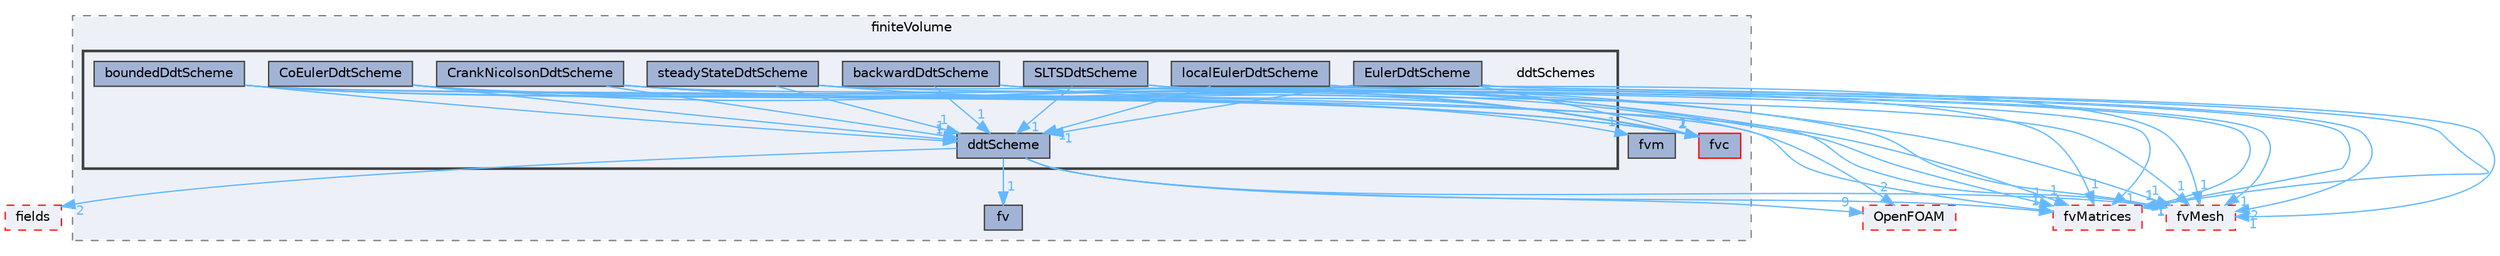 digraph "src/finiteVolume/finiteVolume/ddtSchemes"
{
 // LATEX_PDF_SIZE
  bgcolor="transparent";
  edge [fontname=Helvetica,fontsize=10,labelfontname=Helvetica,labelfontsize=10];
  node [fontname=Helvetica,fontsize=10,shape=box,height=0.2,width=0.4];
  compound=true
  subgraph clusterdir_2ea871e4defbdbd60808750cae643c63 {
    graph [ bgcolor="#edf0f7", pencolor="grey50", label="finiteVolume", fontname=Helvetica,fontsize=10 style="filled,dashed", URL="dir_2ea871e4defbdbd60808750cae643c63.html",tooltip=""]
  dir_0096c9c8cdcbf8f4884c37173134f444 [label="fv", fillcolor="#a2b4d6", color="grey25", style="filled", URL="dir_0096c9c8cdcbf8f4884c37173134f444.html",tooltip=""];
  dir_48d41922e6f759406a92bd9d32d963a4 [label="fvm", fillcolor="#a2b4d6", color="grey25", style="filled", URL="dir_48d41922e6f759406a92bd9d32d963a4.html",tooltip=""];
  dir_f4030f3362933683136e1dae328f10c0 [label="fvc", fillcolor="#a2b4d6", color="red", style="filled", URL="dir_f4030f3362933683136e1dae328f10c0.html",tooltip=""];
  subgraph clusterdir_91771073560c986101bf22be7764122a {
    graph [ bgcolor="#edf0f7", pencolor="grey25", label="", fontname=Helvetica,fontsize=10 style="filled,bold", URL="dir_91771073560c986101bf22be7764122a.html",tooltip=""]
    dir_91771073560c986101bf22be7764122a [shape=plaintext, label="ddtSchemes"];
  dir_08c818630abe9d00a6afc6bc02f1f80c [label="backwardDdtScheme", fillcolor="#a2b4d6", color="grey25", style="filled", URL="dir_08c818630abe9d00a6afc6bc02f1f80c.html",tooltip=""];
  dir_56e52f19caa73b2e3de028c9a3e926b1 [label="boundedDdtScheme", fillcolor="#a2b4d6", color="grey25", style="filled", URL="dir_56e52f19caa73b2e3de028c9a3e926b1.html",tooltip=""];
  dir_319e35742be97dd39dc64120b058bf02 [label="CoEulerDdtScheme", fillcolor="#a2b4d6", color="grey25", style="filled", URL="dir_319e35742be97dd39dc64120b058bf02.html",tooltip=""];
  dir_c42ffc2f289abbfd0f9c65c0fcb779dc [label="CrankNicolsonDdtScheme", fillcolor="#a2b4d6", color="grey25", style="filled", URL="dir_c42ffc2f289abbfd0f9c65c0fcb779dc.html",tooltip=""];
  dir_20931bf3fe2fda4520b5e1e32c247b67 [label="ddtScheme", fillcolor="#a2b4d6", color="grey25", style="filled", URL="dir_20931bf3fe2fda4520b5e1e32c247b67.html",tooltip=""];
  dir_f4ccf35de6bcca51a8ca98e5abc2b595 [label="EulerDdtScheme", fillcolor="#a2b4d6", color="grey25", style="filled", URL="dir_f4ccf35de6bcca51a8ca98e5abc2b595.html",tooltip=""];
  dir_d800c8d51f8e7365331d5bb9a47a5956 [label="localEulerDdtScheme", fillcolor="#a2b4d6", color="grey25", style="filled", URL="dir_d800c8d51f8e7365331d5bb9a47a5956.html",tooltip=""];
  dir_6051d7c2c413b330ec2970ce4912bfde [label="SLTSDdtScheme", fillcolor="#a2b4d6", color="grey25", style="filled", URL="dir_6051d7c2c413b330ec2970ce4912bfde.html",tooltip=""];
  dir_8fdc481de4f2838cc0a01adc2bdcc2ca [label="steadyStateDdtScheme", fillcolor="#a2b4d6", color="grey25", style="filled", URL="dir_8fdc481de4f2838cc0a01adc2bdcc2ca.html",tooltip=""];
  }
  }
  dir_25ab4a83a983f7bb7a38b7f63bb141b7 [label="fields", fillcolor="#edf0f7", color="red", style="filled,dashed", URL="dir_25ab4a83a983f7bb7a38b7f63bb141b7.html",tooltip=""];
  dir_5d57e3901430bcc99a7ddac11a899224 [label="fvMatrices", fillcolor="#edf0f7", color="red", style="filled,dashed", URL="dir_5d57e3901430bcc99a7ddac11a899224.html",tooltip=""];
  dir_c382fa095c9c33d8673c0dd60aaef275 [label="fvMesh", fillcolor="#edf0f7", color="red", style="filled,dashed", URL="dir_c382fa095c9c33d8673c0dd60aaef275.html",tooltip=""];
  dir_c5473ff19b20e6ec4dfe5c310b3778a8 [label="OpenFOAM", fillcolor="#edf0f7", color="red", style="filled,dashed", URL="dir_c5473ff19b20e6ec4dfe5c310b3778a8.html",tooltip=""];
  dir_08c818630abe9d00a6afc6bc02f1f80c->dir_20931bf3fe2fda4520b5e1e32c247b67 [headlabel="1", labeldistance=1.5 headhref="dir_000181_000821.html" href="dir_000181_000821.html" color="steelblue1" fontcolor="steelblue1"];
  dir_08c818630abe9d00a6afc6bc02f1f80c->dir_5d57e3901430bcc99a7ddac11a899224 [headlabel="1", labeldistance=1.5 headhref="dir_000181_001542.html" href="dir_000181_001542.html" color="steelblue1" fontcolor="steelblue1"];
  dir_08c818630abe9d00a6afc6bc02f1f80c->dir_c382fa095c9c33d8673c0dd60aaef275 [headlabel="1", labeldistance=1.5 headhref="dir_000181_001544.html" href="dir_000181_001544.html" color="steelblue1" fontcolor="steelblue1"];
  dir_08c818630abe9d00a6afc6bc02f1f80c->dir_f4030f3362933683136e1dae328f10c0 [headlabel="1", labeldistance=1.5 headhref="dir_000181_001534.html" href="dir_000181_001534.html" color="steelblue1" fontcolor="steelblue1"];
  dir_56e52f19caa73b2e3de028c9a3e926b1->dir_20931bf3fe2fda4520b5e1e32c247b67 [headlabel="1", labeldistance=1.5 headhref="dir_000336_000821.html" href="dir_000336_000821.html" color="steelblue1" fontcolor="steelblue1"];
  dir_56e52f19caa73b2e3de028c9a3e926b1->dir_48d41922e6f759406a92bd9d32d963a4 [headlabel="1", labeldistance=1.5 headhref="dir_000336_001541.html" href="dir_000336_001541.html" color="steelblue1" fontcolor="steelblue1"];
  dir_56e52f19caa73b2e3de028c9a3e926b1->dir_5d57e3901430bcc99a7ddac11a899224 [headlabel="1", labeldistance=1.5 headhref="dir_000336_001542.html" href="dir_000336_001542.html" color="steelblue1" fontcolor="steelblue1"];
  dir_56e52f19caa73b2e3de028c9a3e926b1->dir_c382fa095c9c33d8673c0dd60aaef275 [headlabel="1", labeldistance=1.5 headhref="dir_000336_001544.html" href="dir_000336_001544.html" color="steelblue1" fontcolor="steelblue1"];
  dir_56e52f19caa73b2e3de028c9a3e926b1->dir_f4030f3362933683136e1dae328f10c0 [headlabel="2", labeldistance=1.5 headhref="dir_000336_001534.html" href="dir_000336_001534.html" color="steelblue1" fontcolor="steelblue1"];
  dir_319e35742be97dd39dc64120b058bf02->dir_20931bf3fe2fda4520b5e1e32c247b67 [headlabel="1", labeldistance=1.5 headhref="dir_000531_000821.html" href="dir_000531_000821.html" color="steelblue1" fontcolor="steelblue1"];
  dir_319e35742be97dd39dc64120b058bf02->dir_5d57e3901430bcc99a7ddac11a899224 [headlabel="1", labeldistance=1.5 headhref="dir_000531_001542.html" href="dir_000531_001542.html" color="steelblue1" fontcolor="steelblue1"];
  dir_319e35742be97dd39dc64120b058bf02->dir_c382fa095c9c33d8673c0dd60aaef275 [headlabel="1", labeldistance=1.5 headhref="dir_000531_001544.html" href="dir_000531_001544.html" color="steelblue1" fontcolor="steelblue1"];
  dir_319e35742be97dd39dc64120b058bf02->dir_f4030f3362933683136e1dae328f10c0 [headlabel="1", labeldistance=1.5 headhref="dir_000531_001534.html" href="dir_000531_001534.html" color="steelblue1" fontcolor="steelblue1"];
  dir_c42ffc2f289abbfd0f9c65c0fcb779dc->dir_20931bf3fe2fda4520b5e1e32c247b67 [headlabel="1", labeldistance=1.5 headhref="dir_000726_000821.html" href="dir_000726_000821.html" color="steelblue1" fontcolor="steelblue1"];
  dir_c42ffc2f289abbfd0f9c65c0fcb779dc->dir_5d57e3901430bcc99a7ddac11a899224 [headlabel="1", labeldistance=1.5 headhref="dir_000726_001542.html" href="dir_000726_001542.html" color="steelblue1" fontcolor="steelblue1"];
  dir_c42ffc2f289abbfd0f9c65c0fcb779dc->dir_c382fa095c9c33d8673c0dd60aaef275 [headlabel="1", labeldistance=1.5 headhref="dir_000726_001544.html" href="dir_000726_001544.html" color="steelblue1" fontcolor="steelblue1"];
  dir_c42ffc2f289abbfd0f9c65c0fcb779dc->dir_c5473ff19b20e6ec4dfe5c310b3778a8 [headlabel="2", labeldistance=1.5 headhref="dir_000726_002695.html" href="dir_000726_002695.html" color="steelblue1" fontcolor="steelblue1"];
  dir_c42ffc2f289abbfd0f9c65c0fcb779dc->dir_f4030f3362933683136e1dae328f10c0 [headlabel="1", labeldistance=1.5 headhref="dir_000726_001534.html" href="dir_000726_001534.html" color="steelblue1" fontcolor="steelblue1"];
  dir_20931bf3fe2fda4520b5e1e32c247b67->dir_0096c9c8cdcbf8f4884c37173134f444 [headlabel="1", labeldistance=1.5 headhref="dir_000821_001531.html" href="dir_000821_001531.html" color="steelblue1" fontcolor="steelblue1"];
  dir_20931bf3fe2fda4520b5e1e32c247b67->dir_25ab4a83a983f7bb7a38b7f63bb141b7 [headlabel="2", labeldistance=1.5 headhref="dir_000821_001332.html" href="dir_000821_001332.html" color="steelblue1" fontcolor="steelblue1"];
  dir_20931bf3fe2fda4520b5e1e32c247b67->dir_5d57e3901430bcc99a7ddac11a899224 [headlabel="1", labeldistance=1.5 headhref="dir_000821_001542.html" href="dir_000821_001542.html" color="steelblue1" fontcolor="steelblue1"];
  dir_20931bf3fe2fda4520b5e1e32c247b67->dir_c382fa095c9c33d8673c0dd60aaef275 [headlabel="1", labeldistance=1.5 headhref="dir_000821_001544.html" href="dir_000821_001544.html" color="steelblue1" fontcolor="steelblue1"];
  dir_20931bf3fe2fda4520b5e1e32c247b67->dir_c5473ff19b20e6ec4dfe5c310b3778a8 [headlabel="9", labeldistance=1.5 headhref="dir_000821_002695.html" href="dir_000821_002695.html" color="steelblue1" fontcolor="steelblue1"];
  dir_f4ccf35de6bcca51a8ca98e5abc2b595->dir_20931bf3fe2fda4520b5e1e32c247b67 [headlabel="1", labeldistance=1.5 headhref="dir_001188_000821.html" href="dir_001188_000821.html" color="steelblue1" fontcolor="steelblue1"];
  dir_f4ccf35de6bcca51a8ca98e5abc2b595->dir_5d57e3901430bcc99a7ddac11a899224 [headlabel="1", labeldistance=1.5 headhref="dir_001188_001542.html" href="dir_001188_001542.html" color="steelblue1" fontcolor="steelblue1"];
  dir_f4ccf35de6bcca51a8ca98e5abc2b595->dir_c382fa095c9c33d8673c0dd60aaef275 [headlabel="1", labeldistance=1.5 headhref="dir_001188_001544.html" href="dir_001188_001544.html" color="steelblue1" fontcolor="steelblue1"];
  dir_f4ccf35de6bcca51a8ca98e5abc2b595->dir_f4030f3362933683136e1dae328f10c0 [headlabel="1", labeldistance=1.5 headhref="dir_001188_001534.html" href="dir_001188_001534.html" color="steelblue1" fontcolor="steelblue1"];
  dir_d800c8d51f8e7365331d5bb9a47a5956->dir_20931bf3fe2fda4520b5e1e32c247b67 [headlabel="1", labeldistance=1.5 headhref="dir_002251_000821.html" href="dir_002251_000821.html" color="steelblue1" fontcolor="steelblue1"];
  dir_d800c8d51f8e7365331d5bb9a47a5956->dir_5d57e3901430bcc99a7ddac11a899224 [headlabel="1", labeldistance=1.5 headhref="dir_002251_001542.html" href="dir_002251_001542.html" color="steelblue1" fontcolor="steelblue1"];
  dir_d800c8d51f8e7365331d5bb9a47a5956->dir_c382fa095c9c33d8673c0dd60aaef275 [headlabel="2", labeldistance=1.5 headhref="dir_002251_001544.html" href="dir_002251_001544.html" color="steelblue1" fontcolor="steelblue1"];
  dir_6051d7c2c413b330ec2970ce4912bfde->dir_20931bf3fe2fda4520b5e1e32c247b67 [headlabel="1", labeldistance=1.5 headhref="dir_003591_000821.html" href="dir_003591_000821.html" color="steelblue1" fontcolor="steelblue1"];
  dir_6051d7c2c413b330ec2970ce4912bfde->dir_5d57e3901430bcc99a7ddac11a899224 [headlabel="1", labeldistance=1.5 headhref="dir_003591_001542.html" href="dir_003591_001542.html" color="steelblue1" fontcolor="steelblue1"];
  dir_6051d7c2c413b330ec2970ce4912bfde->dir_c382fa095c9c33d8673c0dd60aaef275 [headlabel="1", labeldistance=1.5 headhref="dir_003591_001544.html" href="dir_003591_001544.html" color="steelblue1" fontcolor="steelblue1"];
  dir_8fdc481de4f2838cc0a01adc2bdcc2ca->dir_20931bf3fe2fda4520b5e1e32c247b67 [headlabel="1", labeldistance=1.5 headhref="dir_003765_000821.html" href="dir_003765_000821.html" color="steelblue1" fontcolor="steelblue1"];
  dir_8fdc481de4f2838cc0a01adc2bdcc2ca->dir_5d57e3901430bcc99a7ddac11a899224 [headlabel="1", labeldistance=1.5 headhref="dir_003765_001542.html" href="dir_003765_001542.html" color="steelblue1" fontcolor="steelblue1"];
  dir_8fdc481de4f2838cc0a01adc2bdcc2ca->dir_c382fa095c9c33d8673c0dd60aaef275 [headlabel="1", labeldistance=1.5 headhref="dir_003765_001544.html" href="dir_003765_001544.html" color="steelblue1" fontcolor="steelblue1"];
  dir_8fdc481de4f2838cc0a01adc2bdcc2ca->dir_f4030f3362933683136e1dae328f10c0 [headlabel="1", labeldistance=1.5 headhref="dir_003765_001534.html" href="dir_003765_001534.html" color="steelblue1" fontcolor="steelblue1"];
}
